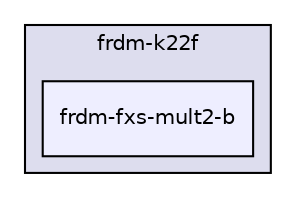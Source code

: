 digraph "boardkit/frdm-k22f/frdm-fxs-mult2-b" {
  compound=true
  node [ fontsize="10", fontname="Helvetica"];
  edge [ labelfontsize="10", labelfontname="Helvetica"];
  subgraph clusterdir_9e8127cfa8255b08fe5dbf6fbeefa392 {
    graph [ bgcolor="#ddddee", pencolor="black", label="frdm-k22f" fontname="Helvetica", fontsize="10", URL="dir_9e8127cfa8255b08fe5dbf6fbeefa392.html"]
  dir_eadefe680e720a676139b78267d124d4 [shape=box, label="frdm-fxs-mult2-b", style="filled", fillcolor="#eeeeff", pencolor="black", URL="dir_eadefe680e720a676139b78267d124d4.html"];
  }
}
